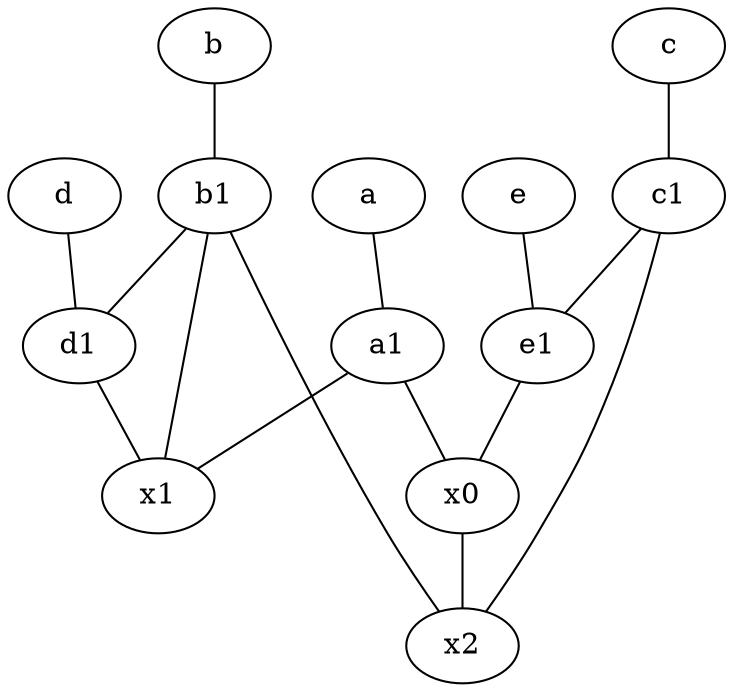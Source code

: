 graph {
	node [labelfontsize=50]
	b [labelfontsize=50 pos="10,4!"]
	x1 [labelfontsize=50]
	c1 [labelfontsize=50 pos="4.5,3!"]
	d1 [labelfontsize=50 pos="3,5!"]
	x0 [labelfontsize=50]
	e1 [labelfontsize=50 pos="7,7!"]
	c [labelfontsize=50 pos="4.5,2!"]
	d [labelfontsize=50 pos="2,5!"]
	a1 [labelfontsize=50 pos="8,3!"]
	a [labelfontsize=50 pos="8,2!"]
	e [labelfontsize=50 pos="7,9!"]
	b1 [labelfontsize=50 pos="9,4!"]
	x2 [labelfontsize=50]
	c1 -- x2
	e1 -- x0
	c -- c1
	b1 -- d1
	c1 -- e1
	d -- d1
	a -- a1
	a1 -- x1
	b1 -- x2
	b -- b1
	b1 -- x1
	a1 -- x0
	x0 -- x2
	e -- e1
	d1 -- x1
}

